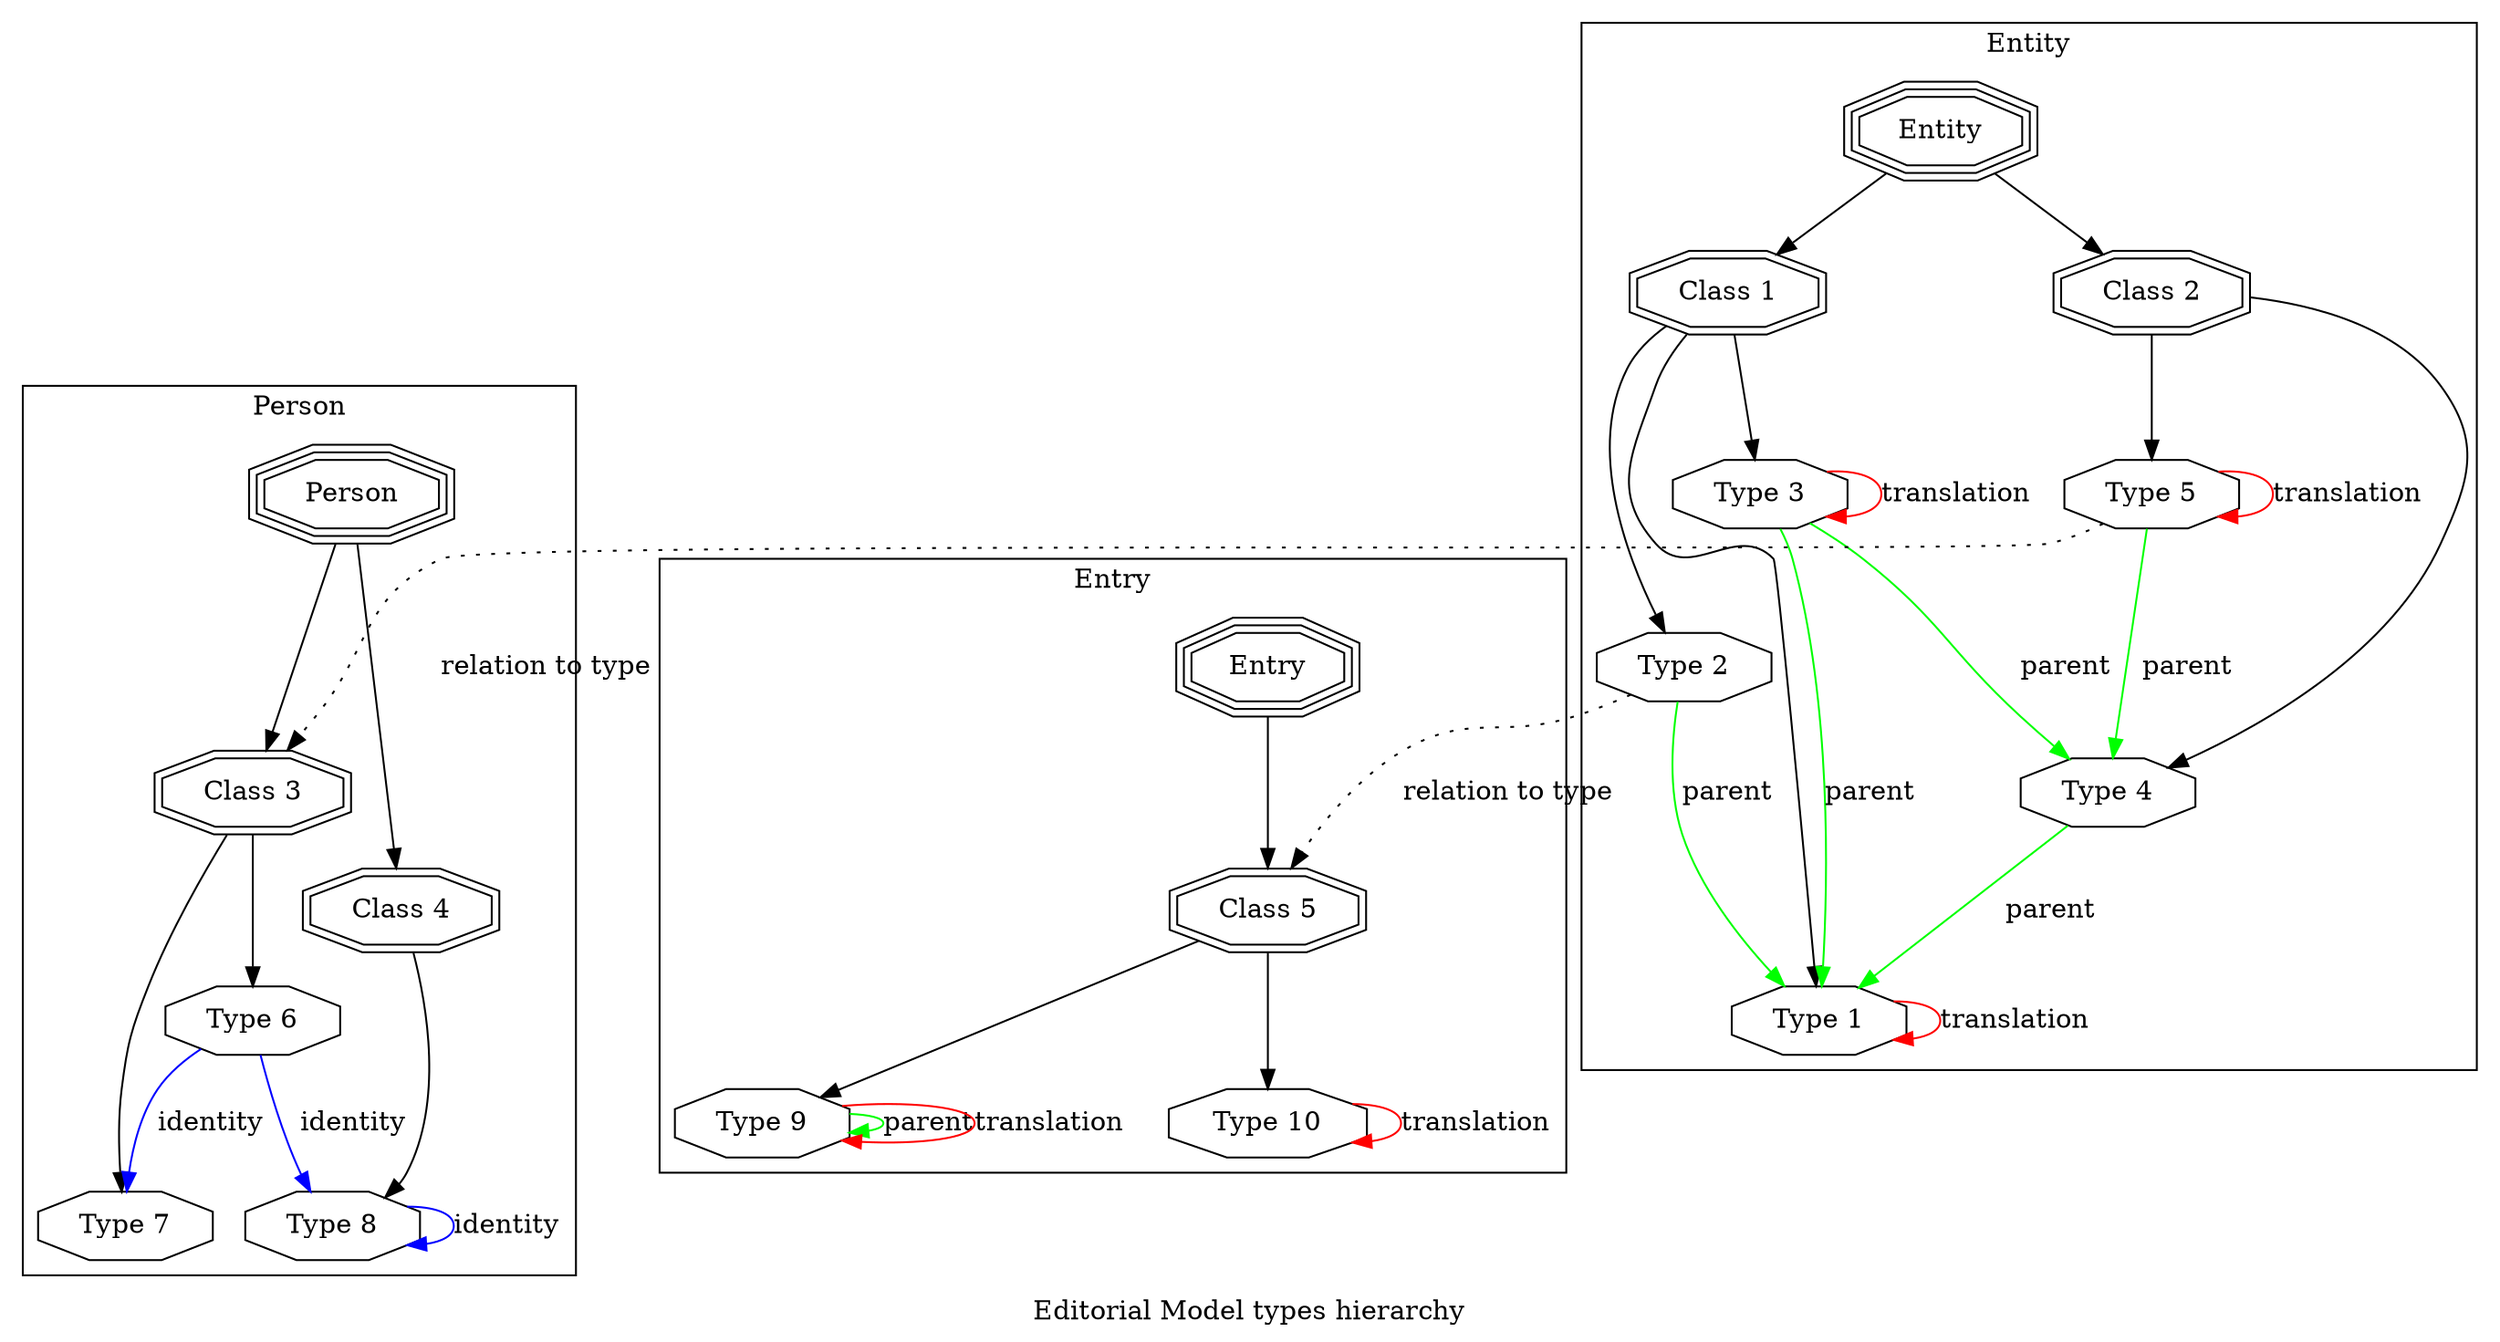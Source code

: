digraph em_types_hierarchy {

	label="Editorial Model types hierarchy"

	subgraph cluster_person {
		label="Person"
		h_person [ label="Person", shape="tripleoctagon" ]

		hc3 [ label="Class 3", shape="doubleoctagon"]
		hc4 [ label="Class 4", shape="doubleoctagon"]

		ht6 [ label="Type 6", shape="octagon" ]
		ht7 [ label="Type 7", shape="octagon" ]
		ht8 [ label="Type 8", shape="octagon" ]

		h_person -> {hc3, hc4}

		hc3 -> { ht6,ht7 }
		hc4 -> ht8

		ht6 -> ht7 [ label="identity", color="blue" ]
		ht6 -> ht8 [ label="identity", color="blue" ]
		ht8 -> ht8 [ label="identity", color="blue" ]
	}

	subgraph cluster_entity {
		label="Entity"
		h_entity [ label="Entity", shape="tripleoctagon" ]

		hc1 [ label="Class 1", shape="doubleoctagon"]
		hc2 [ label="Class 2", shape="doubleoctagon"]

		ht1 [ label="Type 1", shape="octagon" ]
		ht2 [ label="Type 2", shape="octagon" ]
		ht3 [ label="Type 3", shape="octagon" ]
		ht4 [ label="Type 4", shape="octagon" ]
		ht5 [ label="Type 5", shape="octagon" ]

		
		h_entity -> { hc1, hc2 }

		hc1 -> { ht1,ht2,ht3 }
		hc2 -> { ht4, ht5 }

		ht1 -> ht1 [label="translation", color="red"]
		ht3 -> ht3 [label="translation", color="red"]
		ht5 -> ht5 [label="translation", color="red"]
		ht4 -> ht1 [ label="parent", color="green"]
		ht2 -> ht1 [ label="parent", color="green"]
		ht5 -> ht4 [ label="parent", color="green"]
		ht3 -> ht4 [ label="parent", color="green"]
		ht3 -> ht1 [ label="parent", color="green"]


	}

	subgraph cluster_entry {
		label="Entry"
		h_entry [ label="Entry", shape="tripleoctagon" ]

		hc5 [ label="Class 5", shape="doubleoctagon"]

		ht9 [ label="Type 9", shape="octagon" ]
		ht10 [ label="Type 10", shape="octagon" ]

		h_entry -> hc5

		hc5 -> {ht9, ht10}

		ht9 -> ht9 [ label="parent", color="green" ]
		ht9 -> ht9 [ label="translation", color="red" ]
		ht10 -> ht10 [ label="translation", color="red" ]
	}

	ht5 -> hc3 [ label="relation to type", style="dotted"]
	ht2 -> hc5 [ label="relation to type", style="dotted"]
}
